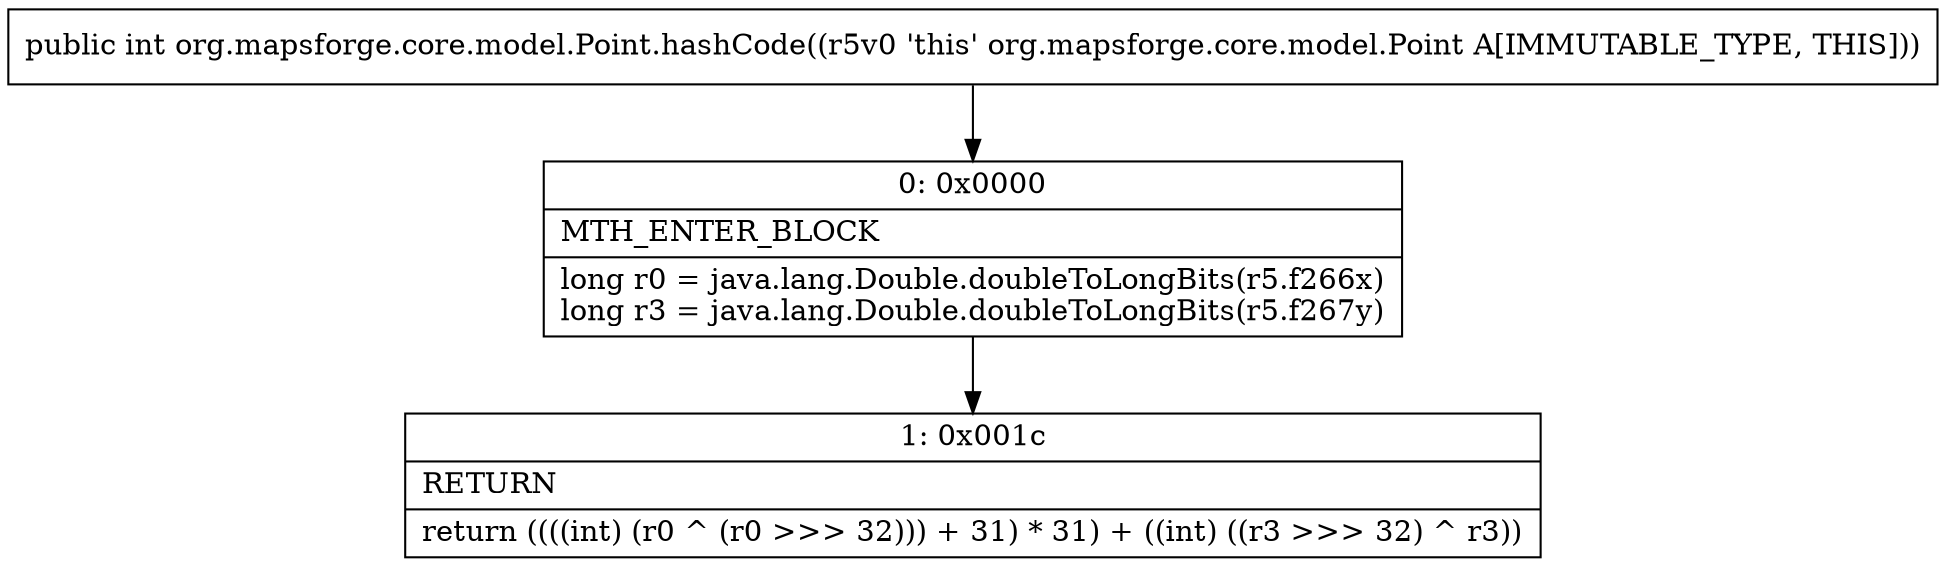 digraph "CFG fororg.mapsforge.core.model.Point.hashCode()I" {
Node_0 [shape=record,label="{0\:\ 0x0000|MTH_ENTER_BLOCK\l|long r0 = java.lang.Double.doubleToLongBits(r5.f266x)\llong r3 = java.lang.Double.doubleToLongBits(r5.f267y)\l}"];
Node_1 [shape=record,label="{1\:\ 0x001c|RETURN\l|return ((((int) (r0 ^ (r0 \>\>\> 32))) + 31) * 31) + ((int) ((r3 \>\>\> 32) ^ r3))\l}"];
MethodNode[shape=record,label="{public int org.mapsforge.core.model.Point.hashCode((r5v0 'this' org.mapsforge.core.model.Point A[IMMUTABLE_TYPE, THIS])) }"];
MethodNode -> Node_0;
Node_0 -> Node_1;
}

